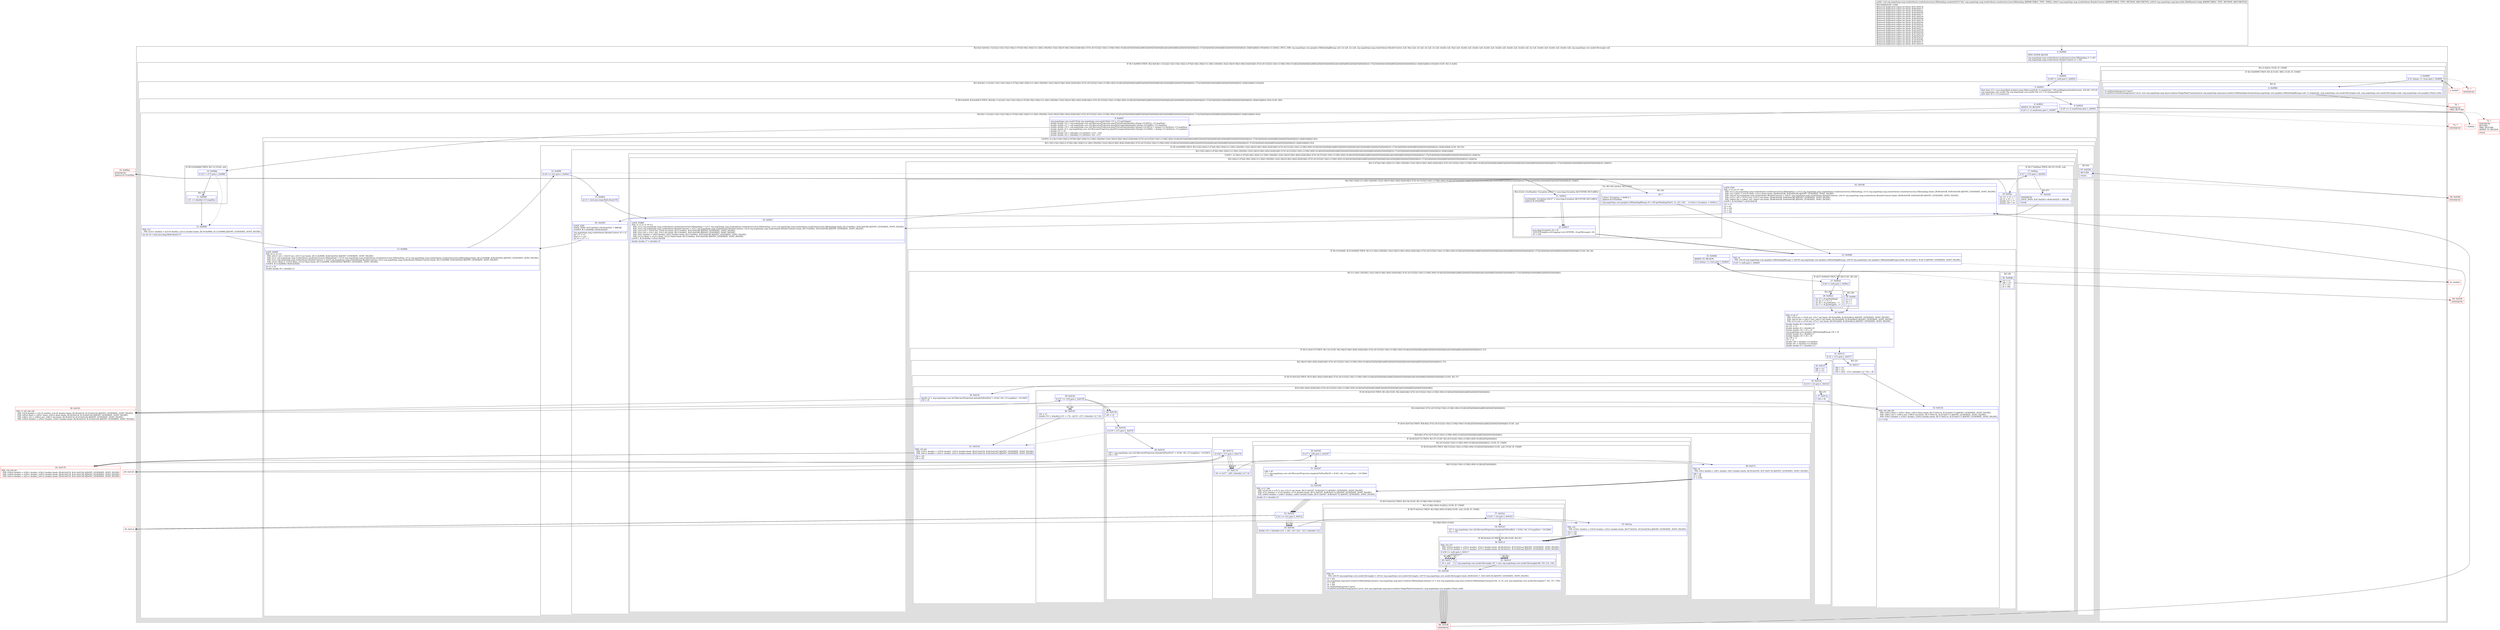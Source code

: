 digraph "CFG fororg.mapsforge.map.rendertheme.renderinstruction.Hillshading.render(Lorg\/mapsforge\/map\/rendertheme\/RenderContext;Lorg\/mapsforge\/map\/layer\/hills\/HillsRenderConfig;)V" {
subgraph cluster_Region_133596849 {
label = "R(2:0|(2:5|(4:9|(1:11)|12|(2:13|(3:15|(2:16|(2:(1:67)|(4:18|(1:20)|(13:(1:28)(1:29)|30|(1:32)(2:34|(10:36|(1:40)(2:42|(8:44|(1:47)(1:(6:51|52|(1:54)(1:(3:58|(1:60)(1:61)|62))|55|(0)(0)|62))|48|52|(0)(0)|55|(0)(0)|62))|41|(0)(0)|48|52|(0)(0)|55|(0)(0)|62)(1:37))|33|(0)(0)|41|(0)(0)|48|52|(0)(0)|55|(0)(0)|62)(1:26)|63)))|64)(1:65)))(0))(1:(1:4)(0))) | DECL_VAR: org.mapsforge.core.graphics.HillshadingBitmap null, int null, int null, org.mapsforge.map.rendertheme.RenderContext null, float null, int null, int null, int null, double null, float null, double null, double null, double null, double null, double null, double null, int null, double null, double null, double null, org.mapsforge.core.model.Rectangle null\l";
node [shape=record,color=blue];
Node_0 [shape=record,label="{0\:\ 0x0000|MTH_ENTER_BLOCK\l|org.mapsforge.map.rendertheme.renderinstruction.Hillshading r1 = r63\lorg.mapsforge.map.rendertheme.RenderContext r2 = r64\l}"];
subgraph cluster_IfRegion_176882675 {
label = "IF [B:1:0x0005] THEN: R(2:5|(4:9|(1:11)|12|(2:13|(3:15|(2:16|(2:(1:67)|(4:18|(1:20)|(13:(1:28)(1:29)|30|(1:32)(2:34|(10:36|(1:40)(2:42|(8:44|(1:47)(1:(6:51|52|(1:54)(1:(3:58|(1:60)(1:61)|62))|55|(0)(0)|62))|48|52|(0)(0)|55|(0)(0)|62))|41|(0)(0)|48|52|(0)(0)|55|(0)(0)|62)(1:37))|33|(0)(0)|41|(0)(0)|48|52|(0)(0)|55|(0)(0)|62)(1:26)|63)))|64)(1:65)))(0)) ELSE: R(1:(1:4)(0))";
node [shape=record,color=blue];
Node_1 [shape=record,label="{1\:\ 0x0005|if (r65 != null) goto L_0x0022\l}"];
subgraph cluster_Region_1859722253 {
label = "R(2:5|(4:9|(1:11)|12|(2:13|(3:15|(2:16|(2:(1:67)|(4:18|(1:20)|(13:(1:28)(1:29)|30|(1:32)(2:34|(10:36|(1:40)(2:42|(8:44|(1:47)(1:(6:51|52|(1:54)(1:(3:58|(1:60)(1:61)|62))|55|(0)(0)|62))|48|52|(0)(0)|55|(0)(0)|62))|41|(0)(0)|48|52|(0)(0)|55|(0)(0)|62)(1:37))|33|(0)(0)|41|(0)(0)|48|52|(0)(0)|55|(0)(0)|62)(1:26)|63)))|64)(1:65)))(0))";
node [shape=record,color=blue];
Node_5 [shape=record,label="{5\:\ 0x0022|float float r12 = java.lang.Math.min(java.lang.Math.max(0.0f, r1.magnitude * r65.getMaginuteScaleFactor()), 255.0f) \/ 255.0f\lorg.mapsforge.core.model.Tile org.mapsforge.core.model.Tile r13 = r2.rendererJob.tile\lbyte byte r0 = r13.zoomLevel\l}"];
subgraph cluster_IfRegion_1905465852 {
label = "IF [B:6:0x003f, B:8:0x0043] THEN: R(4:9|(1:11)|12|(2:13|(3:15|(2:16|(2:(1:67)|(4:18|(1:20)|(13:(1:28)(1:29)|30|(1:32)(2:34|(10:36|(1:40)(2:42|(8:44|(1:47)(1:(6:51|52|(1:54)(1:(3:58|(1:60)(1:61)|62))|55|(0)(0)|62))|48|52|(0)(0)|55|(0)(0)|62))|41|(0)(0)|48|52|(0)(0)|55|(0)(0)|62)(1:37))|33|(0)(0)|41|(0)(0)|48|52|(0)(0)|55|(0)(0)|62)(1:26)|63)))|64)(1:65))) ELSE: R(0)";
node [shape=record,color=blue];
Node_6 [shape=record,label="{6\:\ 0x003f|if (r0 \<= r1.maxZoom) goto L_0x0041\l}"];
Node_8 [shape=record,label="{8\:\ 0x0043|ADDED_TO_REGION\l|if (r0 \>= r1.minZoom) goto L_0x0047\l}"];
subgraph cluster_Region_1522061811 {
label = "R(4:9|(1:11)|12|(2:13|(3:15|(2:16|(2:(1:67)|(4:18|(1:20)|(13:(1:28)(1:29)|30|(1:32)(2:34|(10:36|(1:40)(2:42|(8:44|(1:47)(1:(6:51|52|(1:54)(1:(3:58|(1:60)(1:61)|62))|55|(0)(0)|62))|48|52|(0)(0)|55|(0)(0)|62))|41|(0)(0)|48|52|(0)(0)|55|(0)(0)|62)(1:37))|33|(0)(0)|41|(0)(0)|48|52|(0)(0)|55|(0)(0)|62)(1:26)|63)))|64)(1:65)))";
node [shape=record,color=blue];
Node_9 [shape=record,label="{9\:\ 0x0047|org.mapsforge.core.model.Point org.mapsforge.core.model.Point r14 = r13.getOrigin()\ldouble double r15 = org.mapsforge.core.util.MercatorProjection.pixelYToLatitude((double) ((long) r14.f267y), r13.mapSize)\ldouble double r17 = org.mapsforge.core.util.MercatorProjection.pixelXToLongitude((double) ((long) r14.f266x), r13.mapSize)\ldouble double r19 = org.mapsforge.core.util.MercatorProjection.pixelYToLatitude((double) (((long) r14.f267y) + ((long) r13.tileSize)), r13.mapSize)\ldouble double r4 = org.mapsforge.core.util.MercatorProjection.pixelXToLongitude((double) (((long) r14.f266x) + ((long) r13.tileSize)), r13.mapSize)\ldouble r21 = r4\ldouble double r23 = ((double) r13.tileSize) \/ (r15 \- r19)\ldouble double r25 = ((double) r13.tileSize) \/ (r4 \- r17)\l}"];
subgraph cluster_IfRegion_1659715981 {
label = "IF [B:10:0x008d] THEN: R(1:11) ELSE: null";
node [shape=record,color=blue];
Node_10 [shape=record,label="{10\:\ 0x008d|if (r21 \< r17) goto L_0x008f\l}"];
subgraph cluster_Region_112578660 {
label = "R(1:11)";
node [shape=record,color=blue];
Node_11 [shape=record,label="{11\:\ 0x008f|r21 += (double) r13.mapSize\l}"];
}
}
Node_12 [shape=record,label="{12\:\ 0x0096|PHI: r21 \l  PHI: (r21v1 double) = (r21v0 double), (r21v2 double) binds: [B:10:0x008d, B:11:0x008f] A[DONT_GENERATE, DONT_INLINE]\l|int int r0 = (int) java.lang.Math.floor(r17)\l}"];
subgraph cluster_LoopRegion_441572752 {
label = "LOOP:0: (2:13|(3:15|(2:16|(2:(1:67)|(4:18|(1:20)|(13:(1:28)(1:29)|30|(1:32)(2:34|(10:36|(1:40)(2:42|(8:44|(1:47)(1:(6:51|52|(1:54)(1:(3:58|(1:60)(1:61)|62))|55|(0)(0)|62))|48|52|(0)(0)|55|(0)(0)|62))|41|(0)(0)|48|52|(0)(0)|55|(0)(0)|62)(1:37))|33|(0)(0)|41|(0)(0)|48|52|(0)(0)|55|(0)(0)|62)(1:26)|63)))|64)(1:65))";
node [shape=record,color=blue];
subgraph cluster_Region_591796303 {
label = "R(2:13|(3:15|(2:16|(2:(1:67)|(4:18|(1:20)|(13:(1:28)(1:29)|30|(1:32)(2:34|(10:36|(1:40)(2:42|(8:44|(1:47)(1:(6:51|52|(1:54)(1:(3:58|(1:60)(1:61)|62))|55|(0)(0)|62))|48|52|(0)(0)|55|(0)(0)|62))|41|(0)(0)|48|52|(0)(0)|55|(0)(0)|62)(1:37))|33|(0)(0)|41|(0)(0)|48|52|(0)(0)|55|(0)(0)|62)(1:26)|63)))|64)(1:65))";
node [shape=record,color=blue];
Node_13 [shape=record,label="{13\:\ 0x009b|LOOP_START\lPHI: r0 r1 r2 r12 \l  PHI: (r0v11 int) = (r0v10 int), (r0v15 int) binds: [B:12:0x0096, B:64:0x0202] A[DONT_GENERATE, DONT_INLINE]\l  PHI: (r1v1 org.mapsforge.map.rendertheme.renderinstruction.Hillshading) = (r1v0 org.mapsforge.map.rendertheme.renderinstruction.Hillshading), (r1v2 org.mapsforge.map.rendertheme.renderinstruction.Hillshading) binds: [B:12:0x0096, B:64:0x0202] A[DONT_GENERATE, DONT_INLINE]\l  PHI: (r2v1 org.mapsforge.map.rendertheme.RenderContext) = (r2v0 org.mapsforge.map.rendertheme.RenderContext), (r2v2 org.mapsforge.map.rendertheme.RenderContext) binds: [B:12:0x0096, B:64:0x0202] A[DONT_GENERATE, DONT_INLINE]\l  PHI: (r12v1 float) = (r12v0 float), (r12v2 float) binds: [B:12:0x0096, B:64:0x0202] A[DONT_GENERATE, DONT_INLINE]\lLOOP:0: B:13:0x009b\-\>B:64:0x0202\l|int r3 = r0\ldouble double r9 = (double) r3\l}"];
subgraph cluster_IfRegion_412046345 {
label = "IF [B:14:0x009f] THEN: R(3:15|(2:16|(2:(1:67)|(4:18|(1:20)|(13:(1:28)(1:29)|30|(1:32)(2:34|(10:36|(1:40)(2:42|(8:44|(1:47)(1:(6:51|52|(1:54)(1:(3:58|(1:60)(1:61)|62))|55|(0)(0)|62))|48|52|(0)(0)|55|(0)(0)|62))|41|(0)(0)|48|52|(0)(0)|55|(0)(0)|62)(1:37))|33|(0)(0)|41|(0)(0)|48|52|(0)(0)|55|(0)(0)|62)(1:26)|63)))|64) ELSE: R(1:65)";
node [shape=record,color=blue];
Node_14 [shape=record,label="{14\:\ 0x009f|if (r9 \<= r21) goto L_0x00a1\l}"];
subgraph cluster_Region_1725533420 {
label = "R(3:15|(2:16|(2:(1:67)|(4:18|(1:20)|(13:(1:28)(1:29)|30|(1:32)(2:34|(10:36|(1:40)(2:42|(8:44|(1:47)(1:(6:51|52|(1:54)(1:(3:58|(1:60)(1:61)|62))|55|(0)(0)|62))|48|52|(0)(0)|55|(0)(0)|62))|41|(0)(0)|48|52|(0)(0)|55|(0)(0)|62)(1:37))|33|(0)(0)|41|(0)(0)|48|52|(0)(0)|55|(0)(0)|62)(1:26)|63)))|64)";
node [shape=record,color=blue];
Node_15 [shape=record,label="{15\:\ 0x00a1|int r5 = (int) java.lang.Math.floor(r19)\l}"];
subgraph cluster_LoopRegion_1515233170 {
label = "LOOP:1: (2:16|(2:(1:67)|(4:18|(1:20)|(13:(1:28)(1:29)|30|(1:32)(2:34|(10:36|(1:40)(2:42|(8:44|(1:47)(1:(6:51|52|(1:54)(1:(3:58|(1:60)(1:61)|62))|55|(0)(0)|62))|48|52|(0)(0)|55|(0)(0)|62))|41|(0)(0)|48|52|(0)(0)|55|(0)(0)|62)(1:37))|33|(0)(0)|41|(0)(0)|48|52|(0)(0)|55|(0)(0)|62)(1:26)|63)))";
node [shape=record,color=blue];
subgraph cluster_Region_1284321183 {
label = "R(2:16|(2:(1:67)|(4:18|(1:20)|(13:(1:28)(1:29)|30|(1:32)(2:34|(10:36|(1:40)(2:42|(8:44|(1:47)(1:(6:51|52|(1:54)(1:(3:58|(1:60)(1:61)|62))|55|(0)(0)|62))|48|52|(0)(0)|55|(0)(0)|62))|41|(0)(0)|48|52|(0)(0)|55|(0)(0)|62)(1:37))|33|(0)(0)|41|(0)(0)|48|52|(0)(0)|55|(0)(0)|62)(1:26)|63)))";
node [shape=record,color=blue];
Node_16 [shape=record,label="{16\:\ 0x00a7|LOOP_START\lPHI: r1 r2 r3 r5 r9 r12 \l  PHI: (r1v2 org.mapsforge.map.rendertheme.renderinstruction.Hillshading) = (r1v1 org.mapsforge.map.rendertheme.renderinstruction.Hillshading), (r1v3 org.mapsforge.map.rendertheme.renderinstruction.Hillshading) binds: [B:15:0x00a1, B:63:0x01f8] A[DONT_GENERATE, DONT_INLINE]\l  PHI: (r2v2 org.mapsforge.map.rendertheme.RenderContext) = (r2v1 org.mapsforge.map.rendertheme.RenderContext), (r2v4 org.mapsforge.map.rendertheme.RenderContext) binds: [B:15:0x00a1, B:63:0x01f8] A[DONT_GENERATE, DONT_INLINE]\l  PHI: (r3v5 int) = (r3v4 int), (r3v8 int) binds: [B:15:0x00a1, B:63:0x01f8] A[DONT_GENERATE, DONT_INLINE]\l  PHI: (r5v2 int) = (r5v1 int), (r5v3 int) binds: [B:15:0x00a1, B:63:0x01f8] A[DONT_GENERATE, DONT_INLINE]\l  PHI: (r9v1 double) = (r9v0 double), (r9v3 double) binds: [B:15:0x00a1, B:63:0x01f8] A[DONT_GENERATE, DONT_INLINE]\l  PHI: (r12v2 float) = (r12v1 float), (r12v3 float) binds: [B:15:0x00a1, B:63:0x01f8] A[DONT_GENERATE, DONT_INLINE]\lLOOP:1: B:16:0x00a7\-\>B:63:0x01f8\l|double double r7 = (double) r5\l}"];
subgraph cluster_Region_101212990 {
label = "R(2:(1:67)|(4:18|(1:20)|(13:(1:28)(1:29)|30|(1:32)(2:34|(10:36|(1:40)(2:42|(8:44|(1:47)(1:(6:51|52|(1:54)(1:(3:58|(1:60)(1:61)|62))|55|(0)(0)|62))|48|52|(0)(0)|55|(0)(0)|62))|41|(0)(0)|48|52|(0)(0)|55|(0)(0)|62)(1:37))|33|(0)(0)|41|(0)(0)|48|52|(0)(0)|55|(0)(0)|62)(1:26)|63))";
node [shape=record,color=blue];
subgraph cluster_IfRegion_1116675244 {
label = "IF [B:17:0x00aa] THEN: R(1:67) ELSE: null";
node [shape=record,color=blue];
Node_17 [shape=record,label="{17\:\ 0x00aa|if (r7 \> r15) goto L_0x0202\l}"];
subgraph cluster_Region_1414429847 {
label = "R(1:67)";
node [shape=record,color=blue];
Node_67 [shape=record,label="{67\:\ 0x0202|SYNTHETIC\lEDGE_INSN: B:67:0x0202\-\>B:64:0x0202 ?: BREAK  \l|break\l}"];
}
}
subgraph cluster_Region_1359180118 {
label = "R(4:18|(1:20)|(13:(1:28)(1:29)|30|(1:32)(2:34|(10:36|(1:40)(2:42|(8:44|(1:47)(1:(6:51|52|(1:54)(1:(3:58|(1:60)(1:61)|62))|55|(0)(0)|62))|48|52|(0)(0)|55|(0)(0)|62))|41|(0)(0)|48|52|(0)(0)|55|(0)(0)|62)(1:37))|33|(0)(0)|41|(0)(0)|48|52|(0)(0)|55|(0)(0)|62)(1:26)|63)";
node [shape=record,color=blue];
Node_18 [shape=record,label="{18\:\ 0x00ac|int r11 = r5 + 1\lint r2 = r3 + 1\ldouble r27 = r7\ldouble r29 = r9\l}"];
subgraph cluster_TryCatchRegion_1088919251 {
label = "Try: R(1:20) catches: R(2:21|22)";
node [shape=record,color=blue];
subgraph cluster_Region_1047909483 {
label = "R(1:20)";
node [shape=record,color=blue];
Node_20 [shape=record,label="{20\:\ ?|Catch:\{ Exception \-\> 0x00c2 \}\lSplitter:B:19:0x00bd\l|org.mapsforge.core.graphics.HillshadingBitmap r0 = r65.getShadingTile(r5, r3, r23, r25)     \/\/ Catch:\{ Exception \-\> 0x00c2 \}\l}"];
}
subgraph cluster_Region_2015208541 {
label = "R(2:21|22) | ExcHandler: Exception (r0v27 'e' java.lang.Exception A[CUSTOM_DECLARE])\l";
node [shape=record,color=blue];
Node_21 [shape=record,label="{21\:\ 0x00c2|ExcHandler: Exception (r0v27 'e' java.lang.Exception A[CUSTOM_DECLARE])\lSplitter:B:19:0x00bd\l}"];
Node_22 [shape=record,label="{22\:\ 0x00c3|java.lang.Exception r4 = r0\lLOGGER.log(java.util.logging.Level.SEVERE, r4.getMessage(), r4)\lr0 = null\l}"];
}
}
subgraph cluster_IfRegion_943117141 {
label = "IF [B:23:0x00d0, B:25:0x00d4] THEN: R(13:(1:28)(1:29)|30|(1:32)(2:34|(10:36|(1:40)(2:42|(8:44|(1:47)(1:(6:51|52|(1:54)(1:(3:58|(1:60)(1:61)|62))|55|(0)(0)|62))|48|52|(0)(0)|55|(0)(0)|62))|41|(0)(0)|48|52|(0)(0)|55|(0)(0)|62)(1:37))|33|(0)(0)|41|(0)(0)|48|52|(0)(0)|55|(0)(0)|62) ELSE: R(1:26)";
node [shape=record,color=blue];
Node_23 [shape=record,label="{23\:\ 0x00d0|PHI: r0 \l  PHI: (r0v16 org.mapsforge.core.graphics.HillshadingBitmap) = (r0v29 org.mapsforge.core.graphics.HillshadingBitmap), (r0v30 org.mapsforge.core.graphics.HillshadingBitmap) binds: [B:22:0x00c3, B:20:?] A[DONT_GENERATE, DONT_INLINE]\l|if (r0 != null) goto L_0x00e0\l}"];
Node_25 [shape=record,label="{25\:\ 0x00d4|ADDED_TO_REGION\l|if (r1.always == true) goto L_0x00e0\l}"];
subgraph cluster_Region_461100355 {
label = "R(13:(1:28)(1:29)|30|(1:32)(2:34|(10:36|(1:40)(2:42|(8:44|(1:47)(1:(6:51|52|(1:54)(1:(3:58|(1:60)(1:61)|62))|55|(0)(0)|62))|48|52|(0)(0)|55|(0)(0)|62))|41|(0)(0)|48|52|(0)(0)|55|(0)(0)|62)(1:37))|33|(0)(0)|41|(0)(0)|48|52|(0)(0)|55|(0)(0)|62)";
node [shape=record,color=blue];
subgraph cluster_IfRegion_513097042 {
label = "IF [B:27:0x00e0] THEN: R(1:28) ELSE: R(1:29)";
node [shape=record,color=blue];
Node_27 [shape=record,label="{27\:\ 0x00e0|if (r0 != null) goto L_0x00e2\l}"];
subgraph cluster_Region_2076969117 {
label = "R(1:28)";
node [shape=record,color=blue];
Node_28 [shape=record,label="{28\:\ 0x00e2|int r5 = r0.getPadding()\lint int r7 = r5 * 2\lint r6 = r0.getWidth() \- r7\lint r7 = r0.getHeight() \- r7\l}"];
}
subgraph cluster_Region_1750856121 {
label = "R(1:29)";
node [shape=record,color=blue];
Node_29 [shape=record,label="{29\:\ 0x00f4|r5 = 0\lr6 = 1\lr7 = 1\l}"];
}
}
Node_30 [shape=record,label="{30\:\ 0x00f7|PHI: r5 r6 r7 \l  PHI: (r5v4 int) = (r5v6 int), (r5v7 int) binds: [B:29:0x00f4, B:28:0x00e2] A[DONT_GENERATE, DONT_INLINE]\l  PHI: (r6v10 int) = (r6v13 int), (r6v15 int) binds: [B:29:0x00f4, B:28:0x00e2] A[DONT_GENERATE, DONT_INLINE]\l  PHI: (r7v2 int) = (r7v9 int), (r7v11 int) binds: [B:29:0x00f4, B:28:0x00e2] A[DONT_GENERATE, DONT_INLINE]\l|double double r8 = (double) r5\lint r31 = r5\ldouble double r4 = (double) r6\ldouble double r32 = r8 + r4\lorg.mapsforge.core.graphics.HillshadingBitmap r34 = r0\ldouble double r0 = (double) r7\ldouble double r35 = r8 + r0\lint r38 = r2\lr37 = r3\ldouble r39 = (double) r13.tileSize\ldouble r41 = (double) r13.tileSize\ldouble double r2 = (double) r11\l}"];
subgraph cluster_IfRegion_1457060390 {
label = "IF [B:31:0x0115] THEN: R(1:32) ELSE: R(2:34|(10:36|(1:40)(2:42|(8:44|(1:47)(1:(6:51|52|(1:54)(1:(3:58|(1:60)(1:61)|62))|55|(0)(0)|62))|48|52|(0)(0)|55|(0)(0)|62))|41|(0)(0)|48|52|(0)(0)|55|(0)(0)|62)(1:37))";
node [shape=record,color=blue];
Node_31 [shape=record,label="{31\:\ 0x0115|if (r2 \> r15) goto L_0x0117\l}"];
subgraph cluster_Region_885855115 {
label = "R(1:32)";
node [shape=record,color=blue];
Node_32 [shape=record,label="{32\:\ 0x0117|r46 = r11\lr45 = r12\lr50 = (((r2 \- r15) \/ ((double) 1)) * r0) + r8\l}"];
}
subgraph cluster_Region_988791356 {
label = "R(2:34|(10:36|(1:40)(2:42|(8:44|(1:47)(1:(6:51|52|(1:54)(1:(3:58|(1:60)(1:61)|62))|55|(0)(0)|62))|48|52|(0)(0)|55|(0)(0)|62))|41|(0)(0)|48|52|(0)(0)|55|(0)(0)|62)(1:37))";
node [shape=record,color=blue];
Node_34 [shape=record,label="{34\:\ 0x0127|r46 = r11\lr45 = r12\l}"];
subgraph cluster_IfRegion_1257479751 {
label = "IF [B:35:0x012d] THEN: R(10:36|(1:40)(2:42|(8:44|(1:47)(1:(6:51|52|(1:54)(1:(3:58|(1:60)(1:61)|62))|55|(0)(0)|62))|48|52|(0)(0)|55|(0)(0)|62))|41|(0)(0)|48|52|(0)(0)|55|(0)(0)|62) ELSE: R(1:37)";
node [shape=record,color=blue];
Node_35 [shape=record,label="{35\:\ 0x012d|if (r15 \> r2) goto L_0x012f\l}"];
subgraph cluster_Region_2139791831 {
label = "R(10:36|(1:40)(2:42|(8:44|(1:47)(1:(6:51|52|(1:54)(1:(3:58|(1:60)(1:61)|62))|55|(0)(0)|62))|48|52|(0)(0)|55|(0)(0)|62))|41|(0)(0)|48|52|(0)(0)|55|(0)(0)|62)";
node [shape=record,color=blue];
Node_36 [shape=record,label="{36\:\ 0x012f|double r2 = org.mapsforge.core.util.MercatorProjection.latitudeToPixelY(r2 + (0.0d \/ r0), r13.mapSize) \- r14.f267y\lr50 = r8\l}"];
subgraph cluster_IfRegion_1083387861 {
label = "IF [B:39:0x0143] THEN: R(1:40) ELSE: R(2:42|(8:44|(1:47)(1:(6:51|52|(1:54)(1:(3:58|(1:60)(1:61)|62))|55|(0)(0)|62))|48|52|(0)(0)|55|(0)(0)|62))";
node [shape=record,color=blue];
Node_39 [shape=record,label="{39\:\ 0x0143|if (r27 \>= r19) goto L_0x0159\l}"];
subgraph cluster_Region_1309077940 {
label = "R(1:40)";
node [shape=record,color=blue];
Node_40 [shape=record,label="{40\:\ 0x0145|r61 = r2\ldouble r35 = ((double) (r31 + r7)) \- (((r19 \- r27) \/ ((double) 1)) * r0)\l}"];
}
subgraph cluster_Region_1076108142 {
label = "R(2:42|(8:44|(1:47)(1:(6:51|52|(1:54)(1:(3:58|(1:60)(1:61)|62))|55|(0)(0)|62))|48|52|(0)(0)|55|(0)(0)|62))";
node [shape=record,color=blue];
Node_42 [shape=record,label="{42\:\ 0x0159|r61 = r2\l}"];
subgraph cluster_IfRegion_115775062 {
label = "IF [B:43:0x015d] THEN: R(8:44|(1:47)(1:(6:51|52|(1:54)(1:(3:58|(1:60)(1:61)|62))|55|(0)(0)|62))|48|52|(0)(0)|55|(0)(0)|62) ELSE: null";
node [shape=record,color=blue];
Node_43 [shape=record,label="{43\:\ 0x015d|if (r19 \< r27) goto L_0x015f\l}"];
subgraph cluster_Region_1291478519 {
label = "R(8:44|(1:47)(1:(6:51|52|(1:54)(1:(3:58|(1:60)(1:61)|62))|55|(0)(0)|62))|48|52|(0)(0)|55|(0)(0)|62)";
node [shape=record,color=blue];
Node_44 [shape=record,label="{44\:\ 0x015f|r59 = org.mapsforge.core.util.MercatorProjection.latitudeToPixelY(r27 + (0.0d \/ r0), r13.mapSize) \- r14.f267y\lr54 = r35\l}"];
subgraph cluster_IfRegion_1488800512 {
label = "IF [B:46:0x0172] THEN: R(1:47) ELSE: R(1:(6:51|52|(1:54)(1:(3:58|(1:60)(1:61)|62))|55|(0)(0)|62))";
node [shape=record,color=blue];
Node_46 [shape=record,label="{46\:\ 0x0172|if (r29 \< r17) goto L_0x0174\l}"];
subgraph cluster_Region_1235588091 {
label = "R(1:47)";
node [shape=record,color=blue];
Node_47 [shape=record,label="{47\:\ 0x0174|r8 += ((r17 \- r29) \/ ((double) 1)) * r4\l}"];
}
subgraph cluster_Region_1531030573 {
label = "R(1:(6:51|52|(1:54)(1:(3:58|(1:60)(1:61)|62))|55|(0)(0)|62)) | ELSE_IF_CHAIN\l";
node [shape=record,color=blue];
subgraph cluster_IfRegion_535964974 {
label = "IF [B:50:0x0185] THEN: R(6:51|52|(1:54)(1:(3:58|(1:60)(1:61)|62))|55|(0)(0)|62) ELSE: null | ELSE_IF_CHAIN\l";
node [shape=record,color=blue];
Node_50 [shape=record,label="{50\:\ 0x0185|if (r17 \< r29) goto L_0x0187\l}"];
subgraph cluster_Region_37682492 {
label = "R(6:51|52|(1:54)(1:(3:58|(1:60)(1:61)|62))|55|(0)(0)|62)";
node [shape=record,color=blue];
Node_51 [shape=record,label="{51\:\ 0x0187|r48 = r8\lr7 = org.mapsforge.core.util.MercatorProjection.longitudeToPixelX(r29 + (0.0d \/ r4), r13.mapSize) \- r14.f266x\lr3 = r38\l}"];
Node_52 [shape=record,label="{52\:\ 0x0199|PHI: r3 r7 r48 \l  PHI: (r3v9 int) = (r3v11 int), (r3v12 int) binds: [B:51:0x0187, B:48:0x017c] A[DONT_GENERATE, DONT_INLINE]\l  PHI: (r7v3 double) = (r7v4 double), (r7v5 double) binds: [B:51:0x0187, B:48:0x017c] A[DONT_GENERATE, DONT_INLINE]\l  PHI: (r48v0 double) = (r48v1 double), (r48v2 double) binds: [B:51:0x0187, B:48:0x017c] A[DONT_GENERATE, DONT_INLINE]\l|double r2 = (double) r3\l}"];
subgraph cluster_IfRegion_1644006909 {
label = "IF [B:53:0x019c] THEN: R(1:54) ELSE: R(1:(3:58|(1:60)(1:61)|62))";
node [shape=record,color=blue];
Node_53 [shape=record,label="{53\:\ 0x019c|if (r2 \<= r21) goto L_0x01af\l}"];
subgraph cluster_Region_1402725298 {
label = "R(1:54)";
node [shape=record,color=blue];
Node_54 [shape=record,label="{54\:\ 0x019e|double r32 = ((double) (r31 + r6)) \- (r4 * ((r2 \- r21) \/ ((double) 1)))\l}"];
}
subgraph cluster_Region_2093795606 {
label = "R(1:(3:58|(1:60)(1:61)|62)) | ELSE_IF_CHAIN\l";
node [shape=record,color=blue];
subgraph cluster_IfRegion_1267443563 {
label = "IF [B:57:0x01b1] THEN: R(3:58|(1:60)(1:61)|62) ELSE: null | ELSE_IF_CHAIN\l";
node [shape=record,color=blue];
Node_57 [shape=record,label="{57\:\ 0x01b1|if (r21 \> r2) goto L_0x01b3\l}"];
subgraph cluster_Region_1227204123 {
label = "R(3:58|(1:60)(1:61)|62)";
node [shape=record,color=blue];
Node_58 [shape=record,label="{58\:\ 0x01b3|r57 = org.mapsforge.core.util.MercatorProjection.longitudeToPixelX(r2 + (0.0d \/ r0), r13.mapSize) \- r14.f266x\lr52 = r32\l}"];
subgraph cluster_IfRegion_1261586798 {
label = "IF [B:59:0x01c5] THEN: R(1:60) ELSE: R(1:61)";
node [shape=record,color=blue];
Node_59 [shape=record,label="{59\:\ 0x01c5|PHI: r52 r57 \l  PHI: (r52v0 double) = (r52v2 double), (r52v3 double) binds: [B:58:0x01b3, B:55:0x01aa] A[DONT_GENERATE, DONT_INLINE]\l  PHI: (r57v0 double) = (r57v1 double), (r57v2 double) binds: [B:58:0x01b3, B:55:0x01aa] A[DONT_GENERATE, DONT_INLINE]\l|if (r34 == null) goto L_0x01c7\l}"];
subgraph cluster_Region_220446007 {
label = "R(1:60)";
node [shape=record,color=blue];
Node_60 [shape=record,label="{60\:\ 0x01c7|r0 = null\l}"];
}
subgraph cluster_Region_566636725 {
label = "R(1:61)";
node [shape=record,color=blue];
Node_61 [shape=record,label="{61\:\ 0x01c9|org.mapsforge.core.model.Rectangle r47 = new org.mapsforge.core.model.Rectangle(r48, r50, r52, r54)\l}"];
}
}
Node_62 [shape=record,label="{62\:\ 0x01d0|PHI: r0 \l  PHI: (r0v18 org.mapsforge.core.model.Rectangle) = (r0v22 org.mapsforge.core.model.Rectangle), (r47v0 org.mapsforge.core.model.Rectangle) binds: [B:60:0x01c7, B:61:0x01c9] A[DONT_GENERATE, DONT_INLINE]\l|r3 = r45\lorg.mapsforge.map.layer.renderer.HillshadingContainer org.mapsforge.map.layer.renderer.HillshadingContainer r2 = new org.mapsforge.map.layer.renderer.HillshadingContainer(r34, r3, r0, new org.mapsforge.core.model.Rectangle(r7, r61, r57, r59))\lr1 = r63\lr4 = r64\lr4.setDrawingLayers(r1.layer)\lr4.addToCurrentDrawingLayer(r1.level, new org.mapsforge.map.layer.renderer.ShapePaintContainer(r2, (org.mapsforge.core.graphics.Paint) null))\l}"];
}
}
}
}
Node_55 [shape=record,label="{55\:\ 0x01aa|PHI: r32 \l  PHI: (r32v1 double) = (r32v0 double), (r32v2 double) binds: [B:57:0x01b1, B:54:0x019e] A[DONT_GENERATE, DONT_INLINE]\l|r52 = r32\lr57 = r39\l}"];
subgraph cluster_IfRegion_2094251912 {
label = "IF [B:59:0x01c5] THEN: R(0) ELSE: R(0)";
node [shape=record,color=blue];
Node_59 [shape=record,label="{59\:\ 0x01c5|PHI: r52 r57 \l  PHI: (r52v0 double) = (r52v2 double), (r52v3 double) binds: [B:58:0x01b3, B:55:0x01aa] A[DONT_GENERATE, DONT_INLINE]\l  PHI: (r57v0 double) = (r57v1 double), (r57v2 double) binds: [B:58:0x01b3, B:55:0x01aa] A[DONT_GENERATE, DONT_INLINE]\l|if (r34 == null) goto L_0x01c7\l}"];
subgraph cluster_Region_14784850 {
label = "R(0)";
node [shape=record,color=blue];
}
subgraph cluster_Region_933841841 {
label = "R(0)";
node [shape=record,color=blue];
}
}
Node_62 [shape=record,label="{62\:\ 0x01d0|PHI: r0 \l  PHI: (r0v18 org.mapsforge.core.model.Rectangle) = (r0v22 org.mapsforge.core.model.Rectangle), (r47v0 org.mapsforge.core.model.Rectangle) binds: [B:60:0x01c7, B:61:0x01c9] A[DONT_GENERATE, DONT_INLINE]\l|r3 = r45\lorg.mapsforge.map.layer.renderer.HillshadingContainer org.mapsforge.map.layer.renderer.HillshadingContainer r2 = new org.mapsforge.map.layer.renderer.HillshadingContainer(r34, r3, r0, new org.mapsforge.core.model.Rectangle(r7, r61, r57, r59))\lr1 = r63\lr4 = r64\lr4.setDrawingLayers(r1.layer)\lr4.addToCurrentDrawingLayer(r1.level, new org.mapsforge.map.layer.renderer.ShapePaintContainer(r2, (org.mapsforge.core.graphics.Paint) null))\l}"];
}
}
}
}
Node_48 [shape=record,label="{48\:\ 0x017c|PHI: r8 \l  PHI: (r8v2 double) = (r8v1 double), (r8v3 double) binds: [B:50:0x0185, B:47:0x0174] A[DONT_GENERATE, DONT_INLINE]\l|r48 = r8\lr3 = r38\lr7 = 0.0d\l}"];
Node_52 [shape=record,label="{52\:\ 0x0199|PHI: r3 r7 r48 \l  PHI: (r3v9 int) = (r3v11 int), (r3v12 int) binds: [B:51:0x0187, B:48:0x017c] A[DONT_GENERATE, DONT_INLINE]\l  PHI: (r7v3 double) = (r7v4 double), (r7v5 double) binds: [B:51:0x0187, B:48:0x017c] A[DONT_GENERATE, DONT_INLINE]\l  PHI: (r48v0 double) = (r48v1 double), (r48v2 double) binds: [B:51:0x0187, B:48:0x017c] A[DONT_GENERATE, DONT_INLINE]\l|double r2 = (double) r3\l}"];
subgraph cluster_IfRegion_700882191 {
label = "IF [B:53:0x019c] THEN: R(0) ELSE: R(0)";
node [shape=record,color=blue];
Node_53 [shape=record,label="{53\:\ 0x019c|if (r2 \<= r21) goto L_0x01af\l}"];
subgraph cluster_Region_1642047917 {
label = "R(0)";
node [shape=record,color=blue];
}
subgraph cluster_Region_2067880185 {
label = "R(0)";
node [shape=record,color=blue];
}
}
Node_55 [shape=record,label="{55\:\ 0x01aa|PHI: r32 \l  PHI: (r32v1 double) = (r32v0 double), (r32v2 double) binds: [B:57:0x01b1, B:54:0x019e] A[DONT_GENERATE, DONT_INLINE]\l|r52 = r32\lr57 = r39\l}"];
subgraph cluster_IfRegion_1740687471 {
label = "IF [B:59:0x01c5] THEN: R(0) ELSE: R(0)";
node [shape=record,color=blue];
Node_59 [shape=record,label="{59\:\ 0x01c5|PHI: r52 r57 \l  PHI: (r52v0 double) = (r52v2 double), (r52v3 double) binds: [B:58:0x01b3, B:55:0x01aa] A[DONT_GENERATE, DONT_INLINE]\l  PHI: (r57v0 double) = (r57v1 double), (r57v2 double) binds: [B:58:0x01b3, B:55:0x01aa] A[DONT_GENERATE, DONT_INLINE]\l|if (r34 == null) goto L_0x01c7\l}"];
subgraph cluster_Region_2003203530 {
label = "R(0)";
node [shape=record,color=blue];
}
subgraph cluster_Region_183454804 {
label = "R(0)";
node [shape=record,color=blue];
}
}
Node_62 [shape=record,label="{62\:\ 0x01d0|PHI: r0 \l  PHI: (r0v18 org.mapsforge.core.model.Rectangle) = (r0v22 org.mapsforge.core.model.Rectangle), (r47v0 org.mapsforge.core.model.Rectangle) binds: [B:60:0x01c7, B:61:0x01c9] A[DONT_GENERATE, DONT_INLINE]\l|r3 = r45\lorg.mapsforge.map.layer.renderer.HillshadingContainer org.mapsforge.map.layer.renderer.HillshadingContainer r2 = new org.mapsforge.map.layer.renderer.HillshadingContainer(r34, r3, r0, new org.mapsforge.core.model.Rectangle(r7, r61, r57, r59))\lr1 = r63\lr4 = r64\lr4.setDrawingLayers(r1.layer)\lr4.addToCurrentDrawingLayer(r1.level, new org.mapsforge.map.layer.renderer.ShapePaintContainer(r2, (org.mapsforge.core.graphics.Paint) null))\l}"];
}
}
}
}
Node_41 [shape=record,label="{41\:\ 0x0154|PHI: r35 r61 \l  PHI: (r35v1 double) = (r35v0 double), (r35v2 double) binds: [B:43:0x015d, B:40:0x0145] A[DONT_GENERATE, DONT_INLINE]\l  PHI: (r61v2 double) = (r61v1 double), (r61v3 double) binds: [B:43:0x015d, B:40:0x0145] A[DONT_GENERATE, DONT_INLINE]\l|r54 = r35\lr59 = r41\l}"];
subgraph cluster_IfRegion_396097140 {
label = "IF [B:46:0x0172] THEN: R(0) ELSE: R(0)";
node [shape=record,color=blue];
Node_46 [shape=record,label="{46\:\ 0x0172|if (r29 \< r17) goto L_0x0174\l}"];
subgraph cluster_Region_383852133 {
label = "R(0)";
node [shape=record,color=blue];
}
subgraph cluster_Region_1729501904 {
label = "R(0)";
node [shape=record,color=blue];
}
}
Node_48 [shape=record,label="{48\:\ 0x017c|PHI: r8 \l  PHI: (r8v2 double) = (r8v1 double), (r8v3 double) binds: [B:50:0x0185, B:47:0x0174] A[DONT_GENERATE, DONT_INLINE]\l|r48 = r8\lr3 = r38\lr7 = 0.0d\l}"];
Node_52 [shape=record,label="{52\:\ 0x0199|PHI: r3 r7 r48 \l  PHI: (r3v9 int) = (r3v11 int), (r3v12 int) binds: [B:51:0x0187, B:48:0x017c] A[DONT_GENERATE, DONT_INLINE]\l  PHI: (r7v3 double) = (r7v4 double), (r7v5 double) binds: [B:51:0x0187, B:48:0x017c] A[DONT_GENERATE, DONT_INLINE]\l  PHI: (r48v0 double) = (r48v1 double), (r48v2 double) binds: [B:51:0x0187, B:48:0x017c] A[DONT_GENERATE, DONT_INLINE]\l|double r2 = (double) r3\l}"];
subgraph cluster_IfRegion_609841071 {
label = "IF [B:53:0x019c] THEN: R(0) ELSE: R(0)";
node [shape=record,color=blue];
Node_53 [shape=record,label="{53\:\ 0x019c|if (r2 \<= r21) goto L_0x01af\l}"];
subgraph cluster_Region_597355485 {
label = "R(0)";
node [shape=record,color=blue];
}
subgraph cluster_Region_1399299606 {
label = "R(0)";
node [shape=record,color=blue];
}
}
Node_55 [shape=record,label="{55\:\ 0x01aa|PHI: r32 \l  PHI: (r32v1 double) = (r32v0 double), (r32v2 double) binds: [B:57:0x01b1, B:54:0x019e] A[DONT_GENERATE, DONT_INLINE]\l|r52 = r32\lr57 = r39\l}"];
subgraph cluster_IfRegion_2018148458 {
label = "IF [B:59:0x01c5] THEN: R(0) ELSE: R(0)";
node [shape=record,color=blue];
Node_59 [shape=record,label="{59\:\ 0x01c5|PHI: r52 r57 \l  PHI: (r52v0 double) = (r52v2 double), (r52v3 double) binds: [B:58:0x01b3, B:55:0x01aa] A[DONT_GENERATE, DONT_INLINE]\l  PHI: (r57v0 double) = (r57v1 double), (r57v2 double) binds: [B:58:0x01b3, B:55:0x01aa] A[DONT_GENERATE, DONT_INLINE]\l|if (r34 == null) goto L_0x01c7\l}"];
subgraph cluster_Region_1307287593 {
label = "R(0)";
node [shape=record,color=blue];
}
subgraph cluster_Region_444396510 {
label = "R(0)";
node [shape=record,color=blue];
}
}
Node_62 [shape=record,label="{62\:\ 0x01d0|PHI: r0 \l  PHI: (r0v18 org.mapsforge.core.model.Rectangle) = (r0v22 org.mapsforge.core.model.Rectangle), (r47v0 org.mapsforge.core.model.Rectangle) binds: [B:60:0x01c7, B:61:0x01c9] A[DONT_GENERATE, DONT_INLINE]\l|r3 = r45\lorg.mapsforge.map.layer.renderer.HillshadingContainer org.mapsforge.map.layer.renderer.HillshadingContainer r2 = new org.mapsforge.map.layer.renderer.HillshadingContainer(r34, r3, r0, new org.mapsforge.core.model.Rectangle(r7, r61, r57, r59))\lr1 = r63\lr4 = r64\lr4.setDrawingLayers(r1.layer)\lr4.addToCurrentDrawingLayer(r1.level, new org.mapsforge.map.layer.renderer.ShapePaintContainer(r2, (org.mapsforge.core.graphics.Paint) null))\l}"];
}
subgraph cluster_Region_1587032492 {
label = "R(1:37)";
node [shape=record,color=blue];
Node_37 [shape=record,label="{37\:\ 0x013e|r50 = r8\l}"];
}
}
}
}
Node_33 [shape=record,label="{33\:\ 0x0124|PHI: r45 r46 r50 \l  PHI: (r45v2 float) = (r45v1 float), (r45v3 float) binds: [B:37:0x013e, B:32:0x0117] A[DONT_GENERATE, DONT_INLINE]\l  PHI: (r46v3 int) = (r46v2 int), (r46v4 int) binds: [B:37:0x013e, B:32:0x0117] A[DONT_GENERATE, DONT_INLINE]\l  PHI: (r50v3 double) = (r50v1 double), (r50v4 double) binds: [B:37:0x013e, B:32:0x0117] A[DONT_GENERATE, DONT_INLINE]\l|r2 = 0.0d\l}"];
subgraph cluster_IfRegion_1094399612 {
label = "IF [B:39:0x0143] THEN: R(0) ELSE: R(0)";
node [shape=record,color=blue];
Node_39 [shape=record,label="{39\:\ 0x0143|if (r27 \>= r19) goto L_0x0159\l}"];
subgraph cluster_Region_1858877263 {
label = "R(0)";
node [shape=record,color=blue];
}
subgraph cluster_Region_28607406 {
label = "R(0)";
node [shape=record,color=blue];
}
}
Node_41 [shape=record,label="{41\:\ 0x0154|PHI: r35 r61 \l  PHI: (r35v1 double) = (r35v0 double), (r35v2 double) binds: [B:43:0x015d, B:40:0x0145] A[DONT_GENERATE, DONT_INLINE]\l  PHI: (r61v2 double) = (r61v1 double), (r61v3 double) binds: [B:43:0x015d, B:40:0x0145] A[DONT_GENERATE, DONT_INLINE]\l|r54 = r35\lr59 = r41\l}"];
subgraph cluster_IfRegion_625760972 {
label = "IF [B:46:0x0172] THEN: R(0) ELSE: R(0)";
node [shape=record,color=blue];
Node_46 [shape=record,label="{46\:\ 0x0172|if (r29 \< r17) goto L_0x0174\l}"];
subgraph cluster_Region_290361689 {
label = "R(0)";
node [shape=record,color=blue];
}
subgraph cluster_Region_1817273005 {
label = "R(0)";
node [shape=record,color=blue];
}
}
Node_48 [shape=record,label="{48\:\ 0x017c|PHI: r8 \l  PHI: (r8v2 double) = (r8v1 double), (r8v3 double) binds: [B:50:0x0185, B:47:0x0174] A[DONT_GENERATE, DONT_INLINE]\l|r48 = r8\lr3 = r38\lr7 = 0.0d\l}"];
Node_52 [shape=record,label="{52\:\ 0x0199|PHI: r3 r7 r48 \l  PHI: (r3v9 int) = (r3v11 int), (r3v12 int) binds: [B:51:0x0187, B:48:0x017c] A[DONT_GENERATE, DONT_INLINE]\l  PHI: (r7v3 double) = (r7v4 double), (r7v5 double) binds: [B:51:0x0187, B:48:0x017c] A[DONT_GENERATE, DONT_INLINE]\l  PHI: (r48v0 double) = (r48v1 double), (r48v2 double) binds: [B:51:0x0187, B:48:0x017c] A[DONT_GENERATE, DONT_INLINE]\l|double r2 = (double) r3\l}"];
subgraph cluster_IfRegion_684957413 {
label = "IF [B:53:0x019c] THEN: R(0) ELSE: R(0)";
node [shape=record,color=blue];
Node_53 [shape=record,label="{53\:\ 0x019c|if (r2 \<= r21) goto L_0x01af\l}"];
subgraph cluster_Region_1663587879 {
label = "R(0)";
node [shape=record,color=blue];
}
subgraph cluster_Region_1185153055 {
label = "R(0)";
node [shape=record,color=blue];
}
}
Node_55 [shape=record,label="{55\:\ 0x01aa|PHI: r32 \l  PHI: (r32v1 double) = (r32v0 double), (r32v2 double) binds: [B:57:0x01b1, B:54:0x019e] A[DONT_GENERATE, DONT_INLINE]\l|r52 = r32\lr57 = r39\l}"];
subgraph cluster_IfRegion_560652084 {
label = "IF [B:59:0x01c5] THEN: R(0) ELSE: R(0)";
node [shape=record,color=blue];
Node_59 [shape=record,label="{59\:\ 0x01c5|PHI: r52 r57 \l  PHI: (r52v0 double) = (r52v2 double), (r52v3 double) binds: [B:58:0x01b3, B:55:0x01aa] A[DONT_GENERATE, DONT_INLINE]\l  PHI: (r57v0 double) = (r57v1 double), (r57v2 double) binds: [B:58:0x01b3, B:55:0x01aa] A[DONT_GENERATE, DONT_INLINE]\l|if (r34 == null) goto L_0x01c7\l}"];
subgraph cluster_Region_595957195 {
label = "R(0)";
node [shape=record,color=blue];
}
subgraph cluster_Region_1143394076 {
label = "R(0)";
node [shape=record,color=blue];
}
}
Node_62 [shape=record,label="{62\:\ 0x01d0|PHI: r0 \l  PHI: (r0v18 org.mapsforge.core.model.Rectangle) = (r0v22 org.mapsforge.core.model.Rectangle), (r47v0 org.mapsforge.core.model.Rectangle) binds: [B:60:0x01c7, B:61:0x01c9] A[DONT_GENERATE, DONT_INLINE]\l|r3 = r45\lorg.mapsforge.map.layer.renderer.HillshadingContainer org.mapsforge.map.layer.renderer.HillshadingContainer r2 = new org.mapsforge.map.layer.renderer.HillshadingContainer(r34, r3, r0, new org.mapsforge.core.model.Rectangle(r7, r61, r57, r59))\lr1 = r63\lr4 = r64\lr4.setDrawingLayers(r1.layer)\lr4.addToCurrentDrawingLayer(r1.level, new org.mapsforge.map.layer.renderer.ShapePaintContainer(r2, (org.mapsforge.core.graphics.Paint) null))\l}"];
}
subgraph cluster_Region_1881972214 {
label = "R(1:26)";
node [shape=record,color=blue];
Node_26 [shape=record,label="{26\:\ 0x00d6|r37 = r3\lr46 = r11\lr3 = r12\lr4 = r64\l}"];
}
}
Node_63 [shape=record,label="{63\:\ 0x01f8|LOOP_END\lPHI: r1 r3 r4 r37 r46 \l  PHI: (r1v3 org.mapsforge.map.rendertheme.renderinstruction.Hillshading) = (r1v5 org.mapsforge.map.rendertheme.renderinstruction.Hillshading), (r1v2 org.mapsforge.map.rendertheme.renderinstruction.Hillshading) binds: [B:68:0x01f8, B:69:0x01f8] A[DONT_GENERATE, DONT_INLINE]\l  PHI: (r3v7 float) = (r3v10 float), (r3v13 float) binds: [B:68:0x01f8, B:69:0x01f8] A[DONT_GENERATE, DONT_INLINE]\l  PHI: (r4v24 org.mapsforge.map.rendertheme.RenderContext) = (r4v27 org.mapsforge.map.rendertheme.RenderContext), (r4v31 org.mapsforge.map.rendertheme.RenderContext) binds: [B:68:0x01f8, B:69:0x01f8] A[DONT_GENERATE, DONT_INLINE]\l  PHI: (r37v1 int) = (r37v2 int), (r37v3 int) binds: [B:68:0x01f8, B:69:0x01f8] A[DONT_GENERATE, DONT_INLINE]\l  PHI: (r46v0 int) = (r46v1 int), (r46v5 int) binds: [B:68:0x01f8, B:69:0x01f8] A[DONT_GENERATE, DONT_INLINE]\lLOOP:1: B:16:0x00a7\-\>B:63:0x01f8\l|r12 = r3\lr2 = r4\lr9 = r29\lr3 = r37\lr5 = r46\l}"];
}
}
}
}
Node_64 [shape=record,label="{64\:\ 0x0202|LOOP_END\lEDGE_INSN: B:67:0x0202\-\>B:64:0x0202 ?: BREAK  \lLOOP:0: B:13:0x009b\-\>B:64:0x0202\l|org.mapsforge.map.rendertheme.RenderContext r4 = r2\lint r37 = r3\lfloat r3 = r12\lint r0 = r37 + 1\l}"];
}
subgraph cluster_Region_1704866001 {
label = "R(1:65)";
node [shape=record,color=blue];
Node_65 [shape=record,label="{65\:\ 0x020b|RETURN\l|return\l}"];
}
}
}
}
}
subgraph cluster_Region_56385669 {
label = "R(0)";
node [shape=record,color=blue];
}
}
}
subgraph cluster_Region_217614056 {
label = "R(1:(1:4)(0)) | ELSE_IF_CHAIN\l";
node [shape=record,color=blue];
subgraph cluster_IfRegion_1539152384 {
label = "IF [B:3:0x0009] THEN: R(1:4) ELSE: R(0) | ELSE_IF_CHAIN\l";
node [shape=record,color=blue];
Node_3 [shape=record,label="{3\:\ 0x0009|if (r1.always == true) goto L_0x000b\l}"];
subgraph cluster_Region_514428409 {
label = "R(1:4)";
node [shape=record,color=blue];
Node_4 [shape=record,label="{4\:\ 0x000b|r2.setDrawingLayers(r1.layer)\lr2.addToCurrentDrawingLayer(r1.level, new org.mapsforge.map.layer.renderer.ShapePaintContainer(new org.mapsforge.map.layer.renderer.HillshadingContainer((org.mapsforge.core.graphics.HillshadingBitmap) null, r1.magnitude, (org.mapsforge.core.model.Rectangle) null, (org.mapsforge.core.model.Rectangle) null), (org.mapsforge.core.graphics.Paint) null))\l}"];
}
subgraph cluster_Region_2127881796 {
label = "R(0)";
node [shape=record,color=blue];
}
}
}
}
}
subgraph cluster_Region_2015208541 {
label = "R(2:21|22) | ExcHandler: Exception (r0v27 'e' java.lang.Exception A[CUSTOM_DECLARE])\l";
node [shape=record,color=blue];
Node_21 [shape=record,label="{21\:\ 0x00c2|ExcHandler: Exception (r0v27 'e' java.lang.Exception A[CUSTOM_DECLARE])\lSplitter:B:19:0x00bd\l}"];
Node_22 [shape=record,label="{22\:\ 0x00c3|java.lang.Exception r4 = r0\lLOGGER.log(java.util.logging.Level.SEVERE, r4.getMessage(), r4)\lr0 = null\l}"];
}
Node_2 [shape=record,color=red,label="{2\:\ 0x0007}"];
Node_7 [shape=record,color=red,label="{7\:\ 0x0041}"];
Node_19 [shape=record,color=red,label="{19\:\ 0x00bd|SYNTHETIC\lSplitter:B:19:0x00bd\l}"];
Node_24 [shape=record,color=red,label="{24\:\ 0x00d2}"];
Node_38 [shape=record,color=red,label="{38\:\ 0x0141|PHI: r2 r45 r46 r50 \l  PHI: (r2v8 double) = (r2v33 double), (r2v34 double) binds: [B:36:0x012f, B:33:0x0124] A[DONT_GENERATE, DONT_INLINE]\l  PHI: (r45v0 float) = (r45v1 float), (r45v2 float) binds: [B:36:0x012f, B:33:0x0124] A[DONT_GENERATE, DONT_INLINE]\l  PHI: (r46v1 int) = (r46v2 int), (r46v3 int) binds: [B:36:0x012f, B:33:0x0124] A[DONT_GENERATE, DONT_INLINE]\l  PHI: (r50v0 double) = (r50v2 double), (r50v3 double) binds: [B:36:0x012f, B:33:0x0124] A[DONT_GENERATE, DONT_INLINE]\l}"];
Node_45 [shape=record,color=red,label="{45\:\ 0x0170|PHI: r54 r59 r61 \l  PHI: (r54v0 double) = (r54v1 double), (r54v2 double) binds: [B:44:0x015f, B:41:0x0154] A[DONT_GENERATE, DONT_INLINE]\l  PHI: (r59v0 double) = (r59v1 double), (r59v2 double) binds: [B:44:0x015f, B:41:0x0154] A[DONT_GENERATE, DONT_INLINE]\l  PHI: (r61v0 double) = (r61v1 double), (r61v2 double) binds: [B:44:0x015f, B:41:0x0154] A[DONT_GENERATE, DONT_INLINE]\l}"];
Node_49 [shape=record,color=red,label="{49\:\ 0x0183}"];
Node_56 [shape=record,color=red,label="{56\:\ 0x01af}"];
Node_66 [shape=record,color=red,label="{66\:\ 0x020b|SYNTHETIC\l}"];
Node_68 [shape=record,color=red,label="{68\:\ 0x01f8|SYNTHETIC\l}"];
Node_69 [shape=record,color=red,label="{69\:\ 0x01f8|SYNTHETIC\l}"];
Node_70 [shape=record,color=red,label="{70\:\ ?|SYNTHETIC\lORIG_RETURN\l}"];
Node_71 [shape=record,color=red,label="{71\:\ ?|SYNTHETIC\l}"];
Node_72 [shape=record,color=red,label="{72\:\ ?|SYNTHETIC\lRETURN\lORIG_RETURN\lADDED_TO_REGION\l|return\l}"];
Node_73 [shape=record,color=red,label="{73\:\ ?|SYNTHETIC\l}"];
MethodNode[shape=record,label="{public void org.mapsforge.map.rendertheme.renderinstruction.Hillshading.render((r63v0 'this' org.mapsforge.map.rendertheme.renderinstruction.Hillshading A[IMMUTABLE_TYPE, THIS]), (r64v0 org.mapsforge.map.rendertheme.RenderContext A[IMMUTABLE_TYPE, METHOD_ARGUMENT]), (r65v0 org.mapsforge.map.layer.hills.HillsRenderConfig A[IMMUTABLE_TYPE, METHOD_ARGUMENT]))  | INCONSISTENT_CODE\lRemoved duplicated region for block: B:61:0x01c9 \lRemoved duplicated region for block: B:60:0x01c7 \lRemoved duplicated region for block: B:56:0x01af \lRemoved duplicated region for block: B:54:0x019e \lRemoved duplicated region for block: B:60:0x01c7 \lRemoved duplicated region for block: B:61:0x01c9 \lRemoved duplicated region for block: B:49:0x0183 \lRemoved duplicated region for block: B:47:0x0174 \lRemoved duplicated region for block: B:54:0x019e \lRemoved duplicated region for block: B:56:0x01af \lRemoved duplicated region for block: B:61:0x01c9 \lRemoved duplicated region for block: B:60:0x01c7 \lRemoved duplicated region for block: B:42:0x0159 \lRemoved duplicated region for block: B:40:0x0145 \lRemoved duplicated region for block: B:47:0x0174 \lRemoved duplicated region for block: B:49:0x0183 \lRemoved duplicated region for block: B:56:0x01af \lRemoved duplicated region for block: B:54:0x019e \lRemoved duplicated region for block: B:60:0x01c7 \lRemoved duplicated region for block: B:61:0x01c9 \l}"];
MethodNode -> Node_0;
Node_0 -> Node_1;
Node_1 -> Node_2[style=dashed];
Node_1 -> Node_5;
Node_5 -> Node_6;
Node_6 -> Node_7;
Node_6 -> Node_72[style=dashed];
Node_8 -> Node_9;
Node_8 -> Node_73[style=dashed];
Node_9 -> Node_10;
Node_10 -> Node_11;
Node_10 -> Node_12[style=dashed];
Node_11 -> Node_12;
Node_12 -> Node_13;
Node_13 -> Node_14;
Node_14 -> Node_15;
Node_14 -> Node_66[style=dashed];
Node_15 -> Node_16;
Node_16 -> Node_17;
Node_17 -> Node_18[style=dashed];
Node_17 -> Node_67;
Node_67 -> Node_64;
Node_18 -> Node_19;
Node_20 -> Node_23;
Node_21 -> Node_22;
Node_22 -> Node_23;
Node_23 -> Node_24[style=dashed];
Node_23 -> Node_27;
Node_25 -> Node_26[style=dashed];
Node_25 -> Node_27;
Node_27 -> Node_28;
Node_27 -> Node_29[style=dashed];
Node_28 -> Node_30;
Node_29 -> Node_30;
Node_30 -> Node_31;
Node_31 -> Node_32;
Node_31 -> Node_34[style=dashed];
Node_32 -> Node_33;
Node_34 -> Node_35;
Node_35 -> Node_36;
Node_35 -> Node_37[style=dashed];
Node_36 -> Node_38;
Node_39 -> Node_40[style=dashed];
Node_39 -> Node_42;
Node_40 -> Node_41;
Node_42 -> Node_43;
Node_43 -> Node_41[style=dashed];
Node_43 -> Node_44;
Node_44 -> Node_45;
Node_46 -> Node_47;
Node_46 -> Node_49[style=dashed];
Node_47 -> Node_48;
Node_50 -> Node_48[style=dashed];
Node_50 -> Node_51;
Node_51 -> Node_52;
Node_52 -> Node_53;
Node_53 -> Node_54[style=dashed];
Node_53 -> Node_56;
Node_54 -> Node_55;
Node_57 -> Node_55[style=dashed];
Node_57 -> Node_58;
Node_58 -> Node_59;
Node_59 -> Node_60;
Node_59 -> Node_61[style=dashed];
Node_60 -> Node_62;
Node_61 -> Node_62;
Node_62 -> Node_68;
Node_55 -> Node_59;
Node_59 -> Node_60;
Node_59 -> Node_61[style=dashed];
Node_62 -> Node_68;
Node_48 -> Node_52;
Node_52 -> Node_53;
Node_53 -> Node_54[style=dashed];
Node_53 -> Node_56;
Node_55 -> Node_59;
Node_59 -> Node_60;
Node_59 -> Node_61[style=dashed];
Node_62 -> Node_68;
Node_41 -> Node_45;
Node_46 -> Node_47;
Node_46 -> Node_49[style=dashed];
Node_48 -> Node_52;
Node_52 -> Node_53;
Node_53 -> Node_54[style=dashed];
Node_53 -> Node_56;
Node_55 -> Node_59;
Node_59 -> Node_60;
Node_59 -> Node_61[style=dashed];
Node_62 -> Node_68;
Node_37 -> Node_33;
Node_33 -> Node_38;
Node_39 -> Node_40[style=dashed];
Node_39 -> Node_42;
Node_41 -> Node_45;
Node_46 -> Node_47;
Node_46 -> Node_49[style=dashed];
Node_48 -> Node_52;
Node_52 -> Node_53;
Node_53 -> Node_54[style=dashed];
Node_53 -> Node_56;
Node_55 -> Node_59;
Node_59 -> Node_60;
Node_59 -> Node_61[style=dashed];
Node_62 -> Node_68;
Node_26 -> Node_69;
Node_63 -> Node_16;
Node_64 -> Node_13;
Node_3 -> Node_4;
Node_3 -> Node_71[style=dashed];
Node_4 -> Node_70;
Node_21 -> Node_22;
Node_22 -> Node_23;
Node_2 -> Node_3;
Node_7 -> Node_8;
Node_19 -> Node_20;
Node_19 -> Node_21;
Node_24 -> Node_25;
Node_38 -> Node_39;
Node_45 -> Node_46;
Node_49 -> Node_50;
Node_56 -> Node_57;
Node_66 -> Node_65;
Node_68 -> Node_63;
Node_69 -> Node_63;
}

